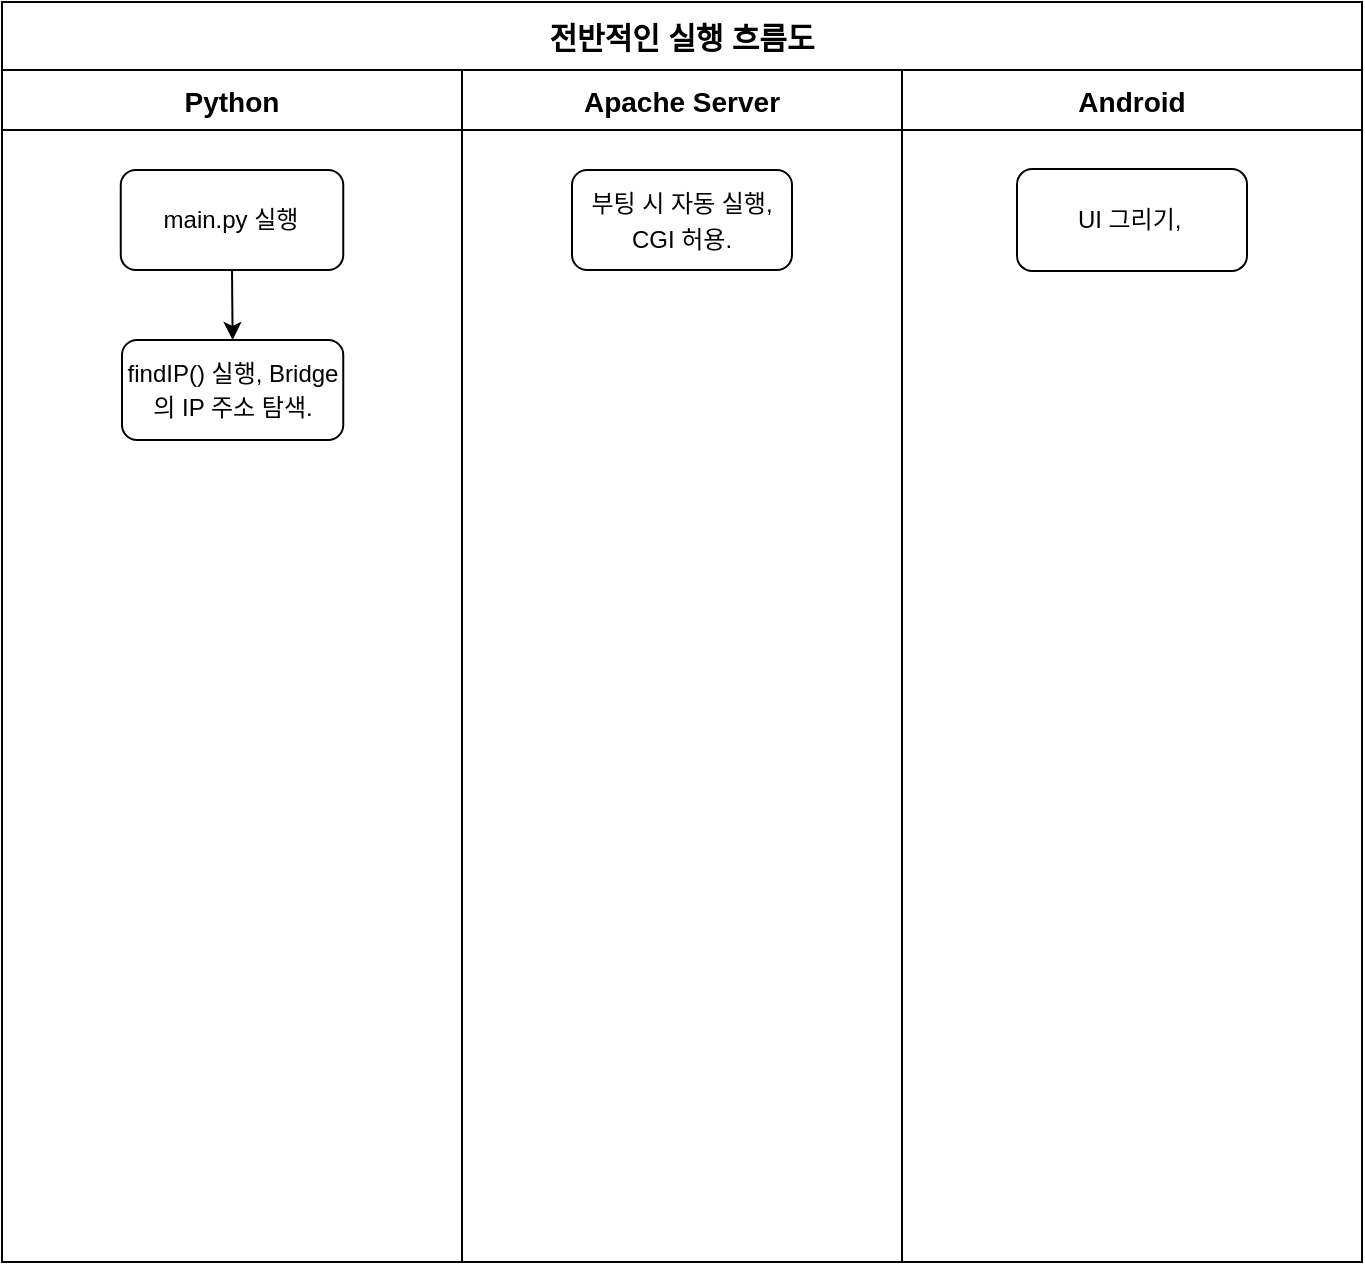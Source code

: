<mxfile version="14.7.7" type="github">
  <diagram id="tnWqJX780dG6p6c5vF5_" name="Page-1">
    <mxGraphModel dx="782" dy="468" grid="1" gridSize="10" guides="1" tooltips="1" connect="1" arrows="1" fold="1" page="1" pageScale="1" pageWidth="827" pageHeight="1169" math="0" shadow="0">
      <root>
        <mxCell id="0" />
        <mxCell id="1" parent="0" />
        <mxCell id="v2xxQM3PYK4Z-_NolJKh-1" value="전반적인 실행 흐름도" style="swimlane;fontSize=15;startSize=34;" vertex="1" parent="1">
          <mxGeometry x="80" y="17" width="680" height="630" as="geometry" />
        </mxCell>
        <mxCell id="v2xxQM3PYK4Z-_NolJKh-7" value="Python" style="swimlane;startSize=30;fontSize=14;" vertex="1" parent="v2xxQM3PYK4Z-_NolJKh-1">
          <mxGeometry y="34" width="230" height="596" as="geometry" />
        </mxCell>
        <mxCell id="v2xxQM3PYK4Z-_NolJKh-10" value="main.py 실행" style="rounded=1;whiteSpace=wrap;html=1;" vertex="1" parent="v2xxQM3PYK4Z-_NolJKh-7">
          <mxGeometry x="59.38" y="50" width="111.25" height="50" as="geometry" />
        </mxCell>
        <mxCell id="v2xxQM3PYK4Z-_NolJKh-13" value="&lt;p style=&quot;line-height: 140%&quot;&gt;findIP() 실행, Bridge의 IP 주소 탐색.&lt;br&gt;&lt;/p&gt;" style="rounded=1;whiteSpace=wrap;html=1;fontSize=12;" vertex="1" parent="v2xxQM3PYK4Z-_NolJKh-7">
          <mxGeometry x="60" y="135" width="110.63" height="50" as="geometry" />
        </mxCell>
        <mxCell id="v2xxQM3PYK4Z-_NolJKh-14" value="" style="endArrow=classic;html=1;fontSize=12;exitX=0.5;exitY=1;exitDx=0;exitDy=0;entryX=0.5;entryY=0;entryDx=0;entryDy=0;" edge="1" parent="v2xxQM3PYK4Z-_NolJKh-7" source="v2xxQM3PYK4Z-_NolJKh-10" target="v2xxQM3PYK4Z-_NolJKh-13">
          <mxGeometry width="50" height="50" relative="1" as="geometry">
            <mxPoint x="180" y="129" as="sourcePoint" />
            <mxPoint x="230" y="79" as="targetPoint" />
          </mxGeometry>
        </mxCell>
        <mxCell id="v2xxQM3PYK4Z-_NolJKh-8" value="Android" style="swimlane;startSize=30;fontSize=14;" vertex="1" parent="v2xxQM3PYK4Z-_NolJKh-1">
          <mxGeometry x="450" y="34" width="230" height="596" as="geometry" />
        </mxCell>
        <mxCell id="v2xxQM3PYK4Z-_NolJKh-15" value="UI 그리기,&amp;nbsp;" style="rounded=1;whiteSpace=wrap;html=1;fontSize=12;" vertex="1" parent="v2xxQM3PYK4Z-_NolJKh-8">
          <mxGeometry x="57.5" y="49.5" width="115" height="51" as="geometry" />
        </mxCell>
        <mxCell id="v2xxQM3PYK4Z-_NolJKh-11" value="Apache Server" style="swimlane;fontSize=14;startSize=30;spacing=2;" vertex="1" parent="v2xxQM3PYK4Z-_NolJKh-1">
          <mxGeometry x="230" y="34" width="220" height="596" as="geometry" />
        </mxCell>
        <mxCell id="v2xxQM3PYK4Z-_NolJKh-12" value="&lt;p style=&quot;line-height: 150%&quot;&gt;부팅 시 자동 실행, CGI 허용.&lt;/p&gt;" style="rounded=1;whiteSpace=wrap;html=1;fontSize=12;spacing=2;" vertex="1" parent="v2xxQM3PYK4Z-_NolJKh-11">
          <mxGeometry x="55" y="50" width="110" height="50" as="geometry" />
        </mxCell>
      </root>
    </mxGraphModel>
  </diagram>
</mxfile>
